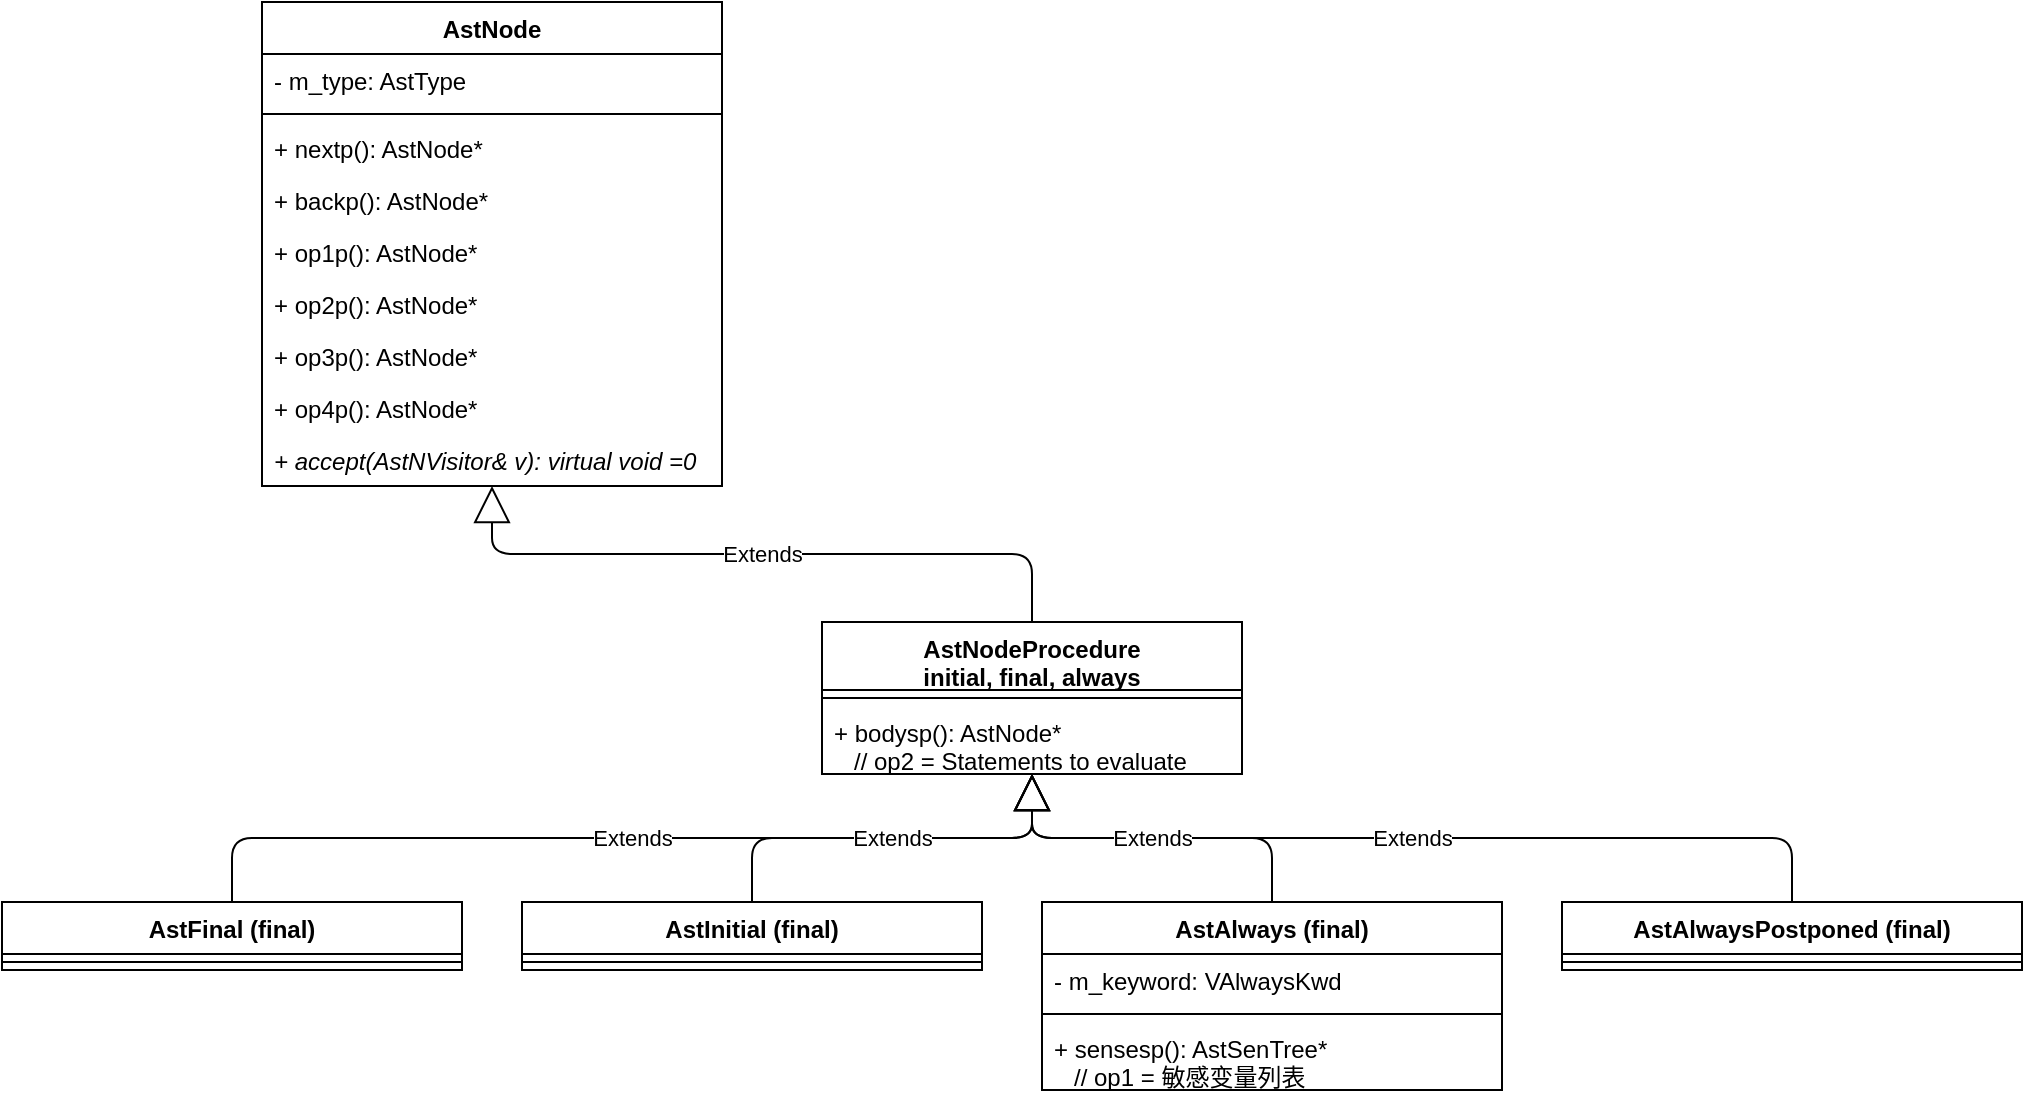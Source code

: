 <mxfile version="14.7.6" type="github">
  <diagram id="9aObbopk2_8K__T5wmWl" name="第 1 页">
    <mxGraphModel dx="981" dy="526" grid="1" gridSize="10" guides="1" tooltips="1" connect="1" arrows="1" fold="1" page="1" pageScale="1" pageWidth="1169" pageHeight="827" math="0" shadow="0">
      <root>
        <mxCell id="0" />
        <mxCell id="1" parent="0" />
        <mxCell id="9GE_UGxLUQj9FeQWPnDA-45" value="Extends" style="endArrow=block;endSize=16;endFill=0;html=1;edgeStyle=orthogonalEdgeStyle;exitX=0.5;exitY=0;exitDx=0;exitDy=0;" edge="1" parent="1" source="9GE_UGxLUQj9FeQWPnDA-37" target="9GE_UGxLUQj9FeQWPnDA-10">
          <mxGeometry width="160" relative="1" as="geometry">
            <mxPoint x="685" y="470.0" as="sourcePoint" />
            <mxPoint x="565" y="406.0" as="targetPoint" />
          </mxGeometry>
        </mxCell>
        <mxCell id="9GE_UGxLUQj9FeQWPnDA-1" value="AstNode" style="swimlane;fontStyle=1;align=center;verticalAlign=top;childLayout=stackLayout;horizontal=1;startSize=26;horizontalStack=0;resizeParent=1;resizeParentMax=0;resizeLast=0;collapsible=1;marginBottom=0;" vertex="1" parent="1">
          <mxGeometry x="170" y="10" width="230" height="242" as="geometry" />
        </mxCell>
        <mxCell id="9GE_UGxLUQj9FeQWPnDA-16" value="- m_type: AstType" style="text;strokeColor=none;fillColor=none;align=left;verticalAlign=top;spacingLeft=4;spacingRight=4;overflow=hidden;rotatable=0;points=[[0,0.5],[1,0.5]];portConstraint=eastwest;" vertex="1" parent="9GE_UGxLUQj9FeQWPnDA-1">
          <mxGeometry y="26" width="230" height="26" as="geometry" />
        </mxCell>
        <mxCell id="9GE_UGxLUQj9FeQWPnDA-2" value="" style="line;strokeWidth=1;fillColor=none;align=left;verticalAlign=middle;spacingTop=-1;spacingLeft=3;spacingRight=3;rotatable=0;labelPosition=right;points=[];portConstraint=eastwest;" vertex="1" parent="9GE_UGxLUQj9FeQWPnDA-1">
          <mxGeometry y="52" width="230" height="8" as="geometry" />
        </mxCell>
        <mxCell id="9GE_UGxLUQj9FeQWPnDA-3" value="+ nextp(): AstNode*" style="text;strokeColor=none;fillColor=none;align=left;verticalAlign=top;spacingLeft=4;spacingRight=4;overflow=hidden;rotatable=0;points=[[0,0.5],[1,0.5]];portConstraint=eastwest;" vertex="1" parent="9GE_UGxLUQj9FeQWPnDA-1">
          <mxGeometry y="60" width="230" height="26" as="geometry" />
        </mxCell>
        <mxCell id="9GE_UGxLUQj9FeQWPnDA-4" value="+ backp(): AstNode*" style="text;strokeColor=none;fillColor=none;align=left;verticalAlign=top;spacingLeft=4;spacingRight=4;overflow=hidden;rotatable=0;points=[[0,0.5],[1,0.5]];portConstraint=eastwest;" vertex="1" parent="9GE_UGxLUQj9FeQWPnDA-1">
          <mxGeometry y="86" width="230" height="26" as="geometry" />
        </mxCell>
        <mxCell id="9GE_UGxLUQj9FeQWPnDA-5" value="+ op1p(): AstNode*" style="text;strokeColor=none;fillColor=none;align=left;verticalAlign=top;spacingLeft=4;spacingRight=4;overflow=hidden;rotatable=0;points=[[0,0.5],[1,0.5]];portConstraint=eastwest;" vertex="1" parent="9GE_UGxLUQj9FeQWPnDA-1">
          <mxGeometry y="112" width="230" height="26" as="geometry" />
        </mxCell>
        <mxCell id="9GE_UGxLUQj9FeQWPnDA-6" value="+ op2p(): AstNode*" style="text;strokeColor=none;fillColor=none;align=left;verticalAlign=top;spacingLeft=4;spacingRight=4;overflow=hidden;rotatable=0;points=[[0,0.5],[1,0.5]];portConstraint=eastwest;" vertex="1" parent="9GE_UGxLUQj9FeQWPnDA-1">
          <mxGeometry y="138" width="230" height="26" as="geometry" />
        </mxCell>
        <mxCell id="9GE_UGxLUQj9FeQWPnDA-7" value="+ op3p(): AstNode*" style="text;strokeColor=none;fillColor=none;align=left;verticalAlign=top;spacingLeft=4;spacingRight=4;overflow=hidden;rotatable=0;points=[[0,0.5],[1,0.5]];portConstraint=eastwest;" vertex="1" parent="9GE_UGxLUQj9FeQWPnDA-1">
          <mxGeometry y="164" width="230" height="26" as="geometry" />
        </mxCell>
        <mxCell id="9GE_UGxLUQj9FeQWPnDA-8" value="+ op4p(): AstNode*" style="text;strokeColor=none;fillColor=none;align=left;verticalAlign=top;spacingLeft=4;spacingRight=4;overflow=hidden;rotatable=0;points=[[0,0.5],[1,0.5]];portConstraint=eastwest;" vertex="1" parent="9GE_UGxLUQj9FeQWPnDA-1">
          <mxGeometry y="190" width="230" height="26" as="geometry" />
        </mxCell>
        <mxCell id="9GE_UGxLUQj9FeQWPnDA-9" value="+ accept(AstNVisitor&amp; v): virtual void =0" style="text;strokeColor=none;fillColor=none;align=left;verticalAlign=top;spacingLeft=4;spacingRight=4;overflow=hidden;rotatable=0;points=[[0,0.5],[1,0.5]];portConstraint=eastwest;fontStyle=2" vertex="1" parent="9GE_UGxLUQj9FeQWPnDA-1">
          <mxGeometry y="216" width="230" height="26" as="geometry" />
        </mxCell>
        <mxCell id="9GE_UGxLUQj9FeQWPnDA-10" value="AstNodeProcedure&#xa;initial, final, always" style="swimlane;fontStyle=1;align=center;verticalAlign=top;childLayout=stackLayout;horizontal=1;startSize=34;horizontalStack=0;resizeParent=1;resizeParentMax=0;resizeLast=0;collapsible=1;marginBottom=0;" vertex="1" parent="1">
          <mxGeometry x="450" y="320" width="210" height="76" as="geometry" />
        </mxCell>
        <mxCell id="9GE_UGxLUQj9FeQWPnDA-13" value="" style="line;strokeWidth=1;fillColor=none;align=left;verticalAlign=middle;spacingTop=-1;spacingLeft=3;spacingRight=3;rotatable=0;labelPosition=right;points=[];portConstraint=eastwest;" vertex="1" parent="9GE_UGxLUQj9FeQWPnDA-10">
          <mxGeometry y="34" width="210" height="8" as="geometry" />
        </mxCell>
        <mxCell id="9GE_UGxLUQj9FeQWPnDA-14" value="+ bodysp(): AstNode*&#xa;   // op2 = Statements to evaluate" style="text;strokeColor=none;fillColor=none;align=left;verticalAlign=top;spacingLeft=4;spacingRight=4;overflow=hidden;rotatable=0;points=[[0,0.5],[1,0.5]];portConstraint=eastwest;" vertex="1" parent="9GE_UGxLUQj9FeQWPnDA-10">
          <mxGeometry y="42" width="210" height="34" as="geometry" />
        </mxCell>
        <mxCell id="9GE_UGxLUQj9FeQWPnDA-15" value="Extends" style="endArrow=block;endSize=16;endFill=0;html=1;edgeStyle=orthogonalEdgeStyle;exitX=0.5;exitY=0;exitDx=0;exitDy=0;" edge="1" parent="1" source="9GE_UGxLUQj9FeQWPnDA-10" target="9GE_UGxLUQj9FeQWPnDA-1">
          <mxGeometry width="160" relative="1" as="geometry">
            <mxPoint x="1115.0" y="796" as="sourcePoint" />
            <mxPoint x="1285.0" y="666.0" as="targetPoint" />
          </mxGeometry>
        </mxCell>
        <mxCell id="9GE_UGxLUQj9FeQWPnDA-23" value="AstFinal (final)" style="swimlane;fontStyle=1;align=center;verticalAlign=top;childLayout=stackLayout;horizontal=1;startSize=26;horizontalStack=0;resizeParent=1;resizeParentMax=0;resizeLast=0;collapsible=1;marginBottom=0;" vertex="1" parent="1">
          <mxGeometry x="40" y="460" width="230" height="34" as="geometry" />
        </mxCell>
        <mxCell id="9GE_UGxLUQj9FeQWPnDA-25" value="" style="line;strokeWidth=1;fillColor=none;align=left;verticalAlign=middle;spacingTop=-1;spacingLeft=3;spacingRight=3;rotatable=0;labelPosition=right;points=[];portConstraint=eastwest;" vertex="1" parent="9GE_UGxLUQj9FeQWPnDA-23">
          <mxGeometry y="26" width="230" height="8" as="geometry" />
        </mxCell>
        <mxCell id="9GE_UGxLUQj9FeQWPnDA-33" value="AstInitial (final)" style="swimlane;fontStyle=1;align=center;verticalAlign=top;childLayout=stackLayout;horizontal=1;startSize=26;horizontalStack=0;resizeParent=1;resizeParentMax=0;resizeLast=0;collapsible=1;marginBottom=0;" vertex="1" parent="1">
          <mxGeometry x="300" y="460" width="230" height="34" as="geometry" />
        </mxCell>
        <mxCell id="9GE_UGxLUQj9FeQWPnDA-34" value="" style="line;strokeWidth=1;fillColor=none;align=left;verticalAlign=middle;spacingTop=-1;spacingLeft=3;spacingRight=3;rotatable=0;labelPosition=right;points=[];portConstraint=eastwest;" vertex="1" parent="9GE_UGxLUQj9FeQWPnDA-33">
          <mxGeometry y="26" width="230" height="8" as="geometry" />
        </mxCell>
        <mxCell id="9GE_UGxLUQj9FeQWPnDA-35" value="AstAlways (final)" style="swimlane;fontStyle=1;align=center;verticalAlign=top;childLayout=stackLayout;horizontal=1;startSize=26;horizontalStack=0;resizeParent=1;resizeParentMax=0;resizeLast=0;collapsible=1;marginBottom=0;" vertex="1" parent="1">
          <mxGeometry x="560" y="460" width="230" height="94" as="geometry" />
        </mxCell>
        <mxCell id="9GE_UGxLUQj9FeQWPnDA-40" value="- m_keyword: VAlwaysKwd" style="text;strokeColor=none;fillColor=none;align=left;verticalAlign=top;spacingLeft=4;spacingRight=4;overflow=hidden;rotatable=0;points=[[0,0.5],[1,0.5]];portConstraint=eastwest;" vertex="1" parent="9GE_UGxLUQj9FeQWPnDA-35">
          <mxGeometry y="26" width="230" height="26" as="geometry" />
        </mxCell>
        <mxCell id="9GE_UGxLUQj9FeQWPnDA-36" value="" style="line;strokeWidth=1;fillColor=none;align=left;verticalAlign=middle;spacingTop=-1;spacingLeft=3;spacingRight=3;rotatable=0;labelPosition=right;points=[];portConstraint=eastwest;" vertex="1" parent="9GE_UGxLUQj9FeQWPnDA-35">
          <mxGeometry y="52" width="230" height="8" as="geometry" />
        </mxCell>
        <mxCell id="9GE_UGxLUQj9FeQWPnDA-41" value="+ sensesp(): AstSenTree*&#xa;   // op1 = 敏感变量列表" style="text;strokeColor=none;fillColor=none;align=left;verticalAlign=top;spacingLeft=4;spacingRight=4;overflow=hidden;rotatable=0;points=[[0,0.5],[1,0.5]];portConstraint=eastwest;" vertex="1" parent="9GE_UGxLUQj9FeQWPnDA-35">
          <mxGeometry y="60" width="230" height="34" as="geometry" />
        </mxCell>
        <mxCell id="9GE_UGxLUQj9FeQWPnDA-37" value="AstAlwaysPostponed (final)" style="swimlane;fontStyle=1;align=center;verticalAlign=top;childLayout=stackLayout;horizontal=1;startSize=26;horizontalStack=0;resizeParent=1;resizeParentMax=0;resizeLast=0;collapsible=1;marginBottom=0;" vertex="1" parent="1">
          <mxGeometry x="820" y="460" width="230" height="34" as="geometry" />
        </mxCell>
        <mxCell id="9GE_UGxLUQj9FeQWPnDA-38" value="" style="line;strokeWidth=1;fillColor=none;align=left;verticalAlign=middle;spacingTop=-1;spacingLeft=3;spacingRight=3;rotatable=0;labelPosition=right;points=[];portConstraint=eastwest;" vertex="1" parent="9GE_UGxLUQj9FeQWPnDA-37">
          <mxGeometry y="26" width="230" height="8" as="geometry" />
        </mxCell>
        <mxCell id="9GE_UGxLUQj9FeQWPnDA-42" value="Extends" style="endArrow=block;endSize=16;endFill=0;html=1;edgeStyle=orthogonalEdgeStyle;exitX=0.5;exitY=0;exitDx=0;exitDy=0;" edge="1" parent="1" source="9GE_UGxLUQj9FeQWPnDA-23" target="9GE_UGxLUQj9FeQWPnDA-10">
          <mxGeometry width="160" relative="1" as="geometry">
            <mxPoint x="565" y="330.0" as="sourcePoint" />
            <mxPoint x="295" y="262" as="targetPoint" />
          </mxGeometry>
        </mxCell>
        <mxCell id="9GE_UGxLUQj9FeQWPnDA-43" value="Extends" style="endArrow=block;endSize=16;endFill=0;html=1;edgeStyle=orthogonalEdgeStyle;exitX=0.5;exitY=0;exitDx=0;exitDy=0;" edge="1" parent="1" source="9GE_UGxLUQj9FeQWPnDA-33" target="9GE_UGxLUQj9FeQWPnDA-10">
          <mxGeometry width="160" relative="1" as="geometry">
            <mxPoint x="165" y="470.0" as="sourcePoint" />
            <mxPoint x="565" y="406.0" as="targetPoint" />
          </mxGeometry>
        </mxCell>
        <mxCell id="9GE_UGxLUQj9FeQWPnDA-44" value="Extends" style="endArrow=block;endSize=16;endFill=0;html=1;edgeStyle=orthogonalEdgeStyle;" edge="1" parent="1" source="9GE_UGxLUQj9FeQWPnDA-35" target="9GE_UGxLUQj9FeQWPnDA-10">
          <mxGeometry width="160" relative="1" as="geometry">
            <mxPoint x="425" y="470.0" as="sourcePoint" />
            <mxPoint x="565" y="406.0" as="targetPoint" />
          </mxGeometry>
        </mxCell>
      </root>
    </mxGraphModel>
  </diagram>
</mxfile>

